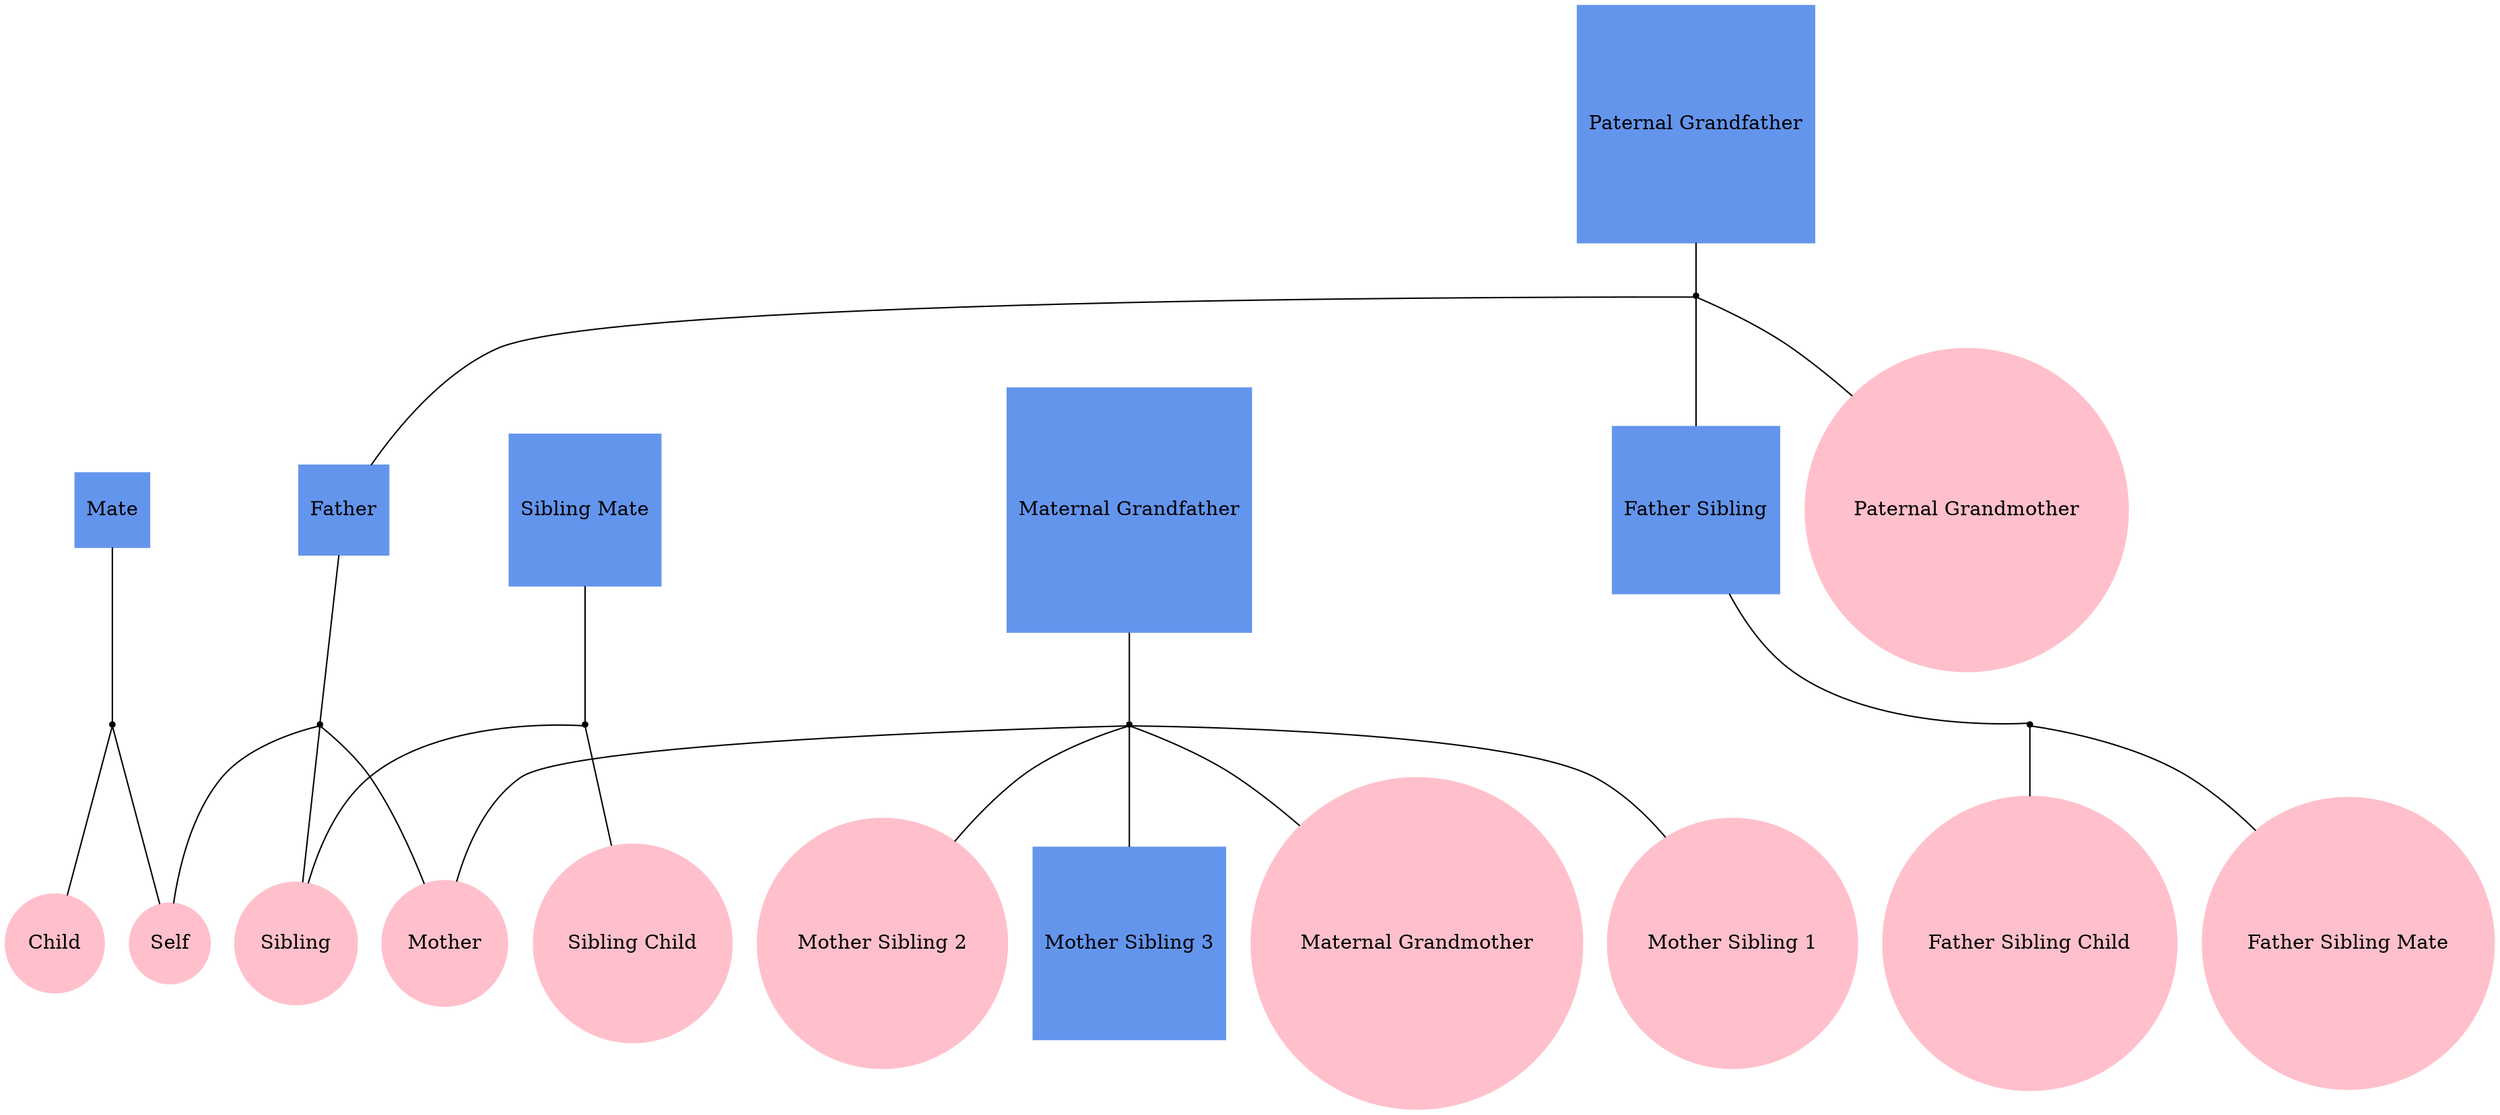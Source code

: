 
graph f10 {
"Self" [shape=oval, style=filled, regular=1, color="pink"];
"Mate" [shape=box, style=filled, regular=1, color="cornflowerblue"];
"Child" [shape=oval, style=filled, regular=1, color="pink"];
"Sibling" [shape=oval, style=filled, regular=1, color="pink"];
"Sibling Mate" [shape=box, style=filled, regular=1, color="cornflowerblue"];
"Sibling Child" [shape=oval, style=filled, regular=1, color="pink"];
"Father" [shape=box, style=filled, regular=1, color="cornflowerblue"];
"Father Sibling" [shape=box, style=filled, regular=1, color="cornflowerblue"];
"Father Sibling Mate" [shape=oval, style=filled, regular=1, color="pink"];
"Father Sibling Child" [shape=oval, style=filled, regular=1, color="pink"];
"Paternal Grandmother" [shape=oval, style=filled, regular=1, color="pink"];
"Paternal Grandfather" [shape=box, style=filled, regular=1, color="cornflowerblue"];
"Mother" [shape=oval, style=filled, regular=1, color="pink"];
"Mother Sibling 1" [shape=oval, style=filled, regular=1, color="pink"];
"Mother Sibling 2" [shape=oval, style=filled, regular=1, color="pink"];
"Mother Sibling 3" [shape=box, style=filled, regular=1, color="cornflowerblue"];
"Maternal Grandmother" [shape=oval, style=filled, regular=1, color="pink"];
"Maternal Grandfather" [shape=box, style=filled, regular=1, color="cornflowerblue"];

"mate+self" [shape=point];
"siblingmate+sibling" [shape=point];
"father+mother" [shape=point];
"fathersibling+fathersiblingmate" [shape=point];
"paternalgrandfather+paternalgrandmother" [shape=point];
"maternalgrandfather+maternalgrandmother" [shape=point];

"Mate" -- "mate+self" -- "Self";
"Sibling Mate" -- "siblingmate+sibling" -- "Sibling";
"Father" -- "father+mother" -- "Mother";
"Father Sibling" -- "fathersibling+fathersiblingmate" -- "Father Sibling Mate";
"Paternal Grandfather" -- "paternalgrandfather+paternalgrandmother" -- "Paternal Grandmother";
"Maternal Grandfather" -- "maternalgrandfather+maternalgrandmother" -- "Maternal Grandmother";

"father+mother" -- "Self";
"mate+self" -- "Child";
"father+mother" -- "Sibling";
"siblingmate+sibling" -- "Sibling Child";
"paternalgrandfather+paternalgrandmother" -- "Father";
"paternalgrandfather+paternalgrandmother" -- "Father Sibling";
"fathersibling+fathersiblingmate" -- "Father Sibling Child";
"maternalgrandfather+maternalgrandmother" -- "Mother";
"maternalgrandfather+maternalgrandmother" -- "Mother Sibling 1";
"maternalgrandfather+maternalgrandmother" -- "Mother Sibling 2";
"maternalgrandfather+maternalgrandmother" -- "Mother Sibling 3";
}
    